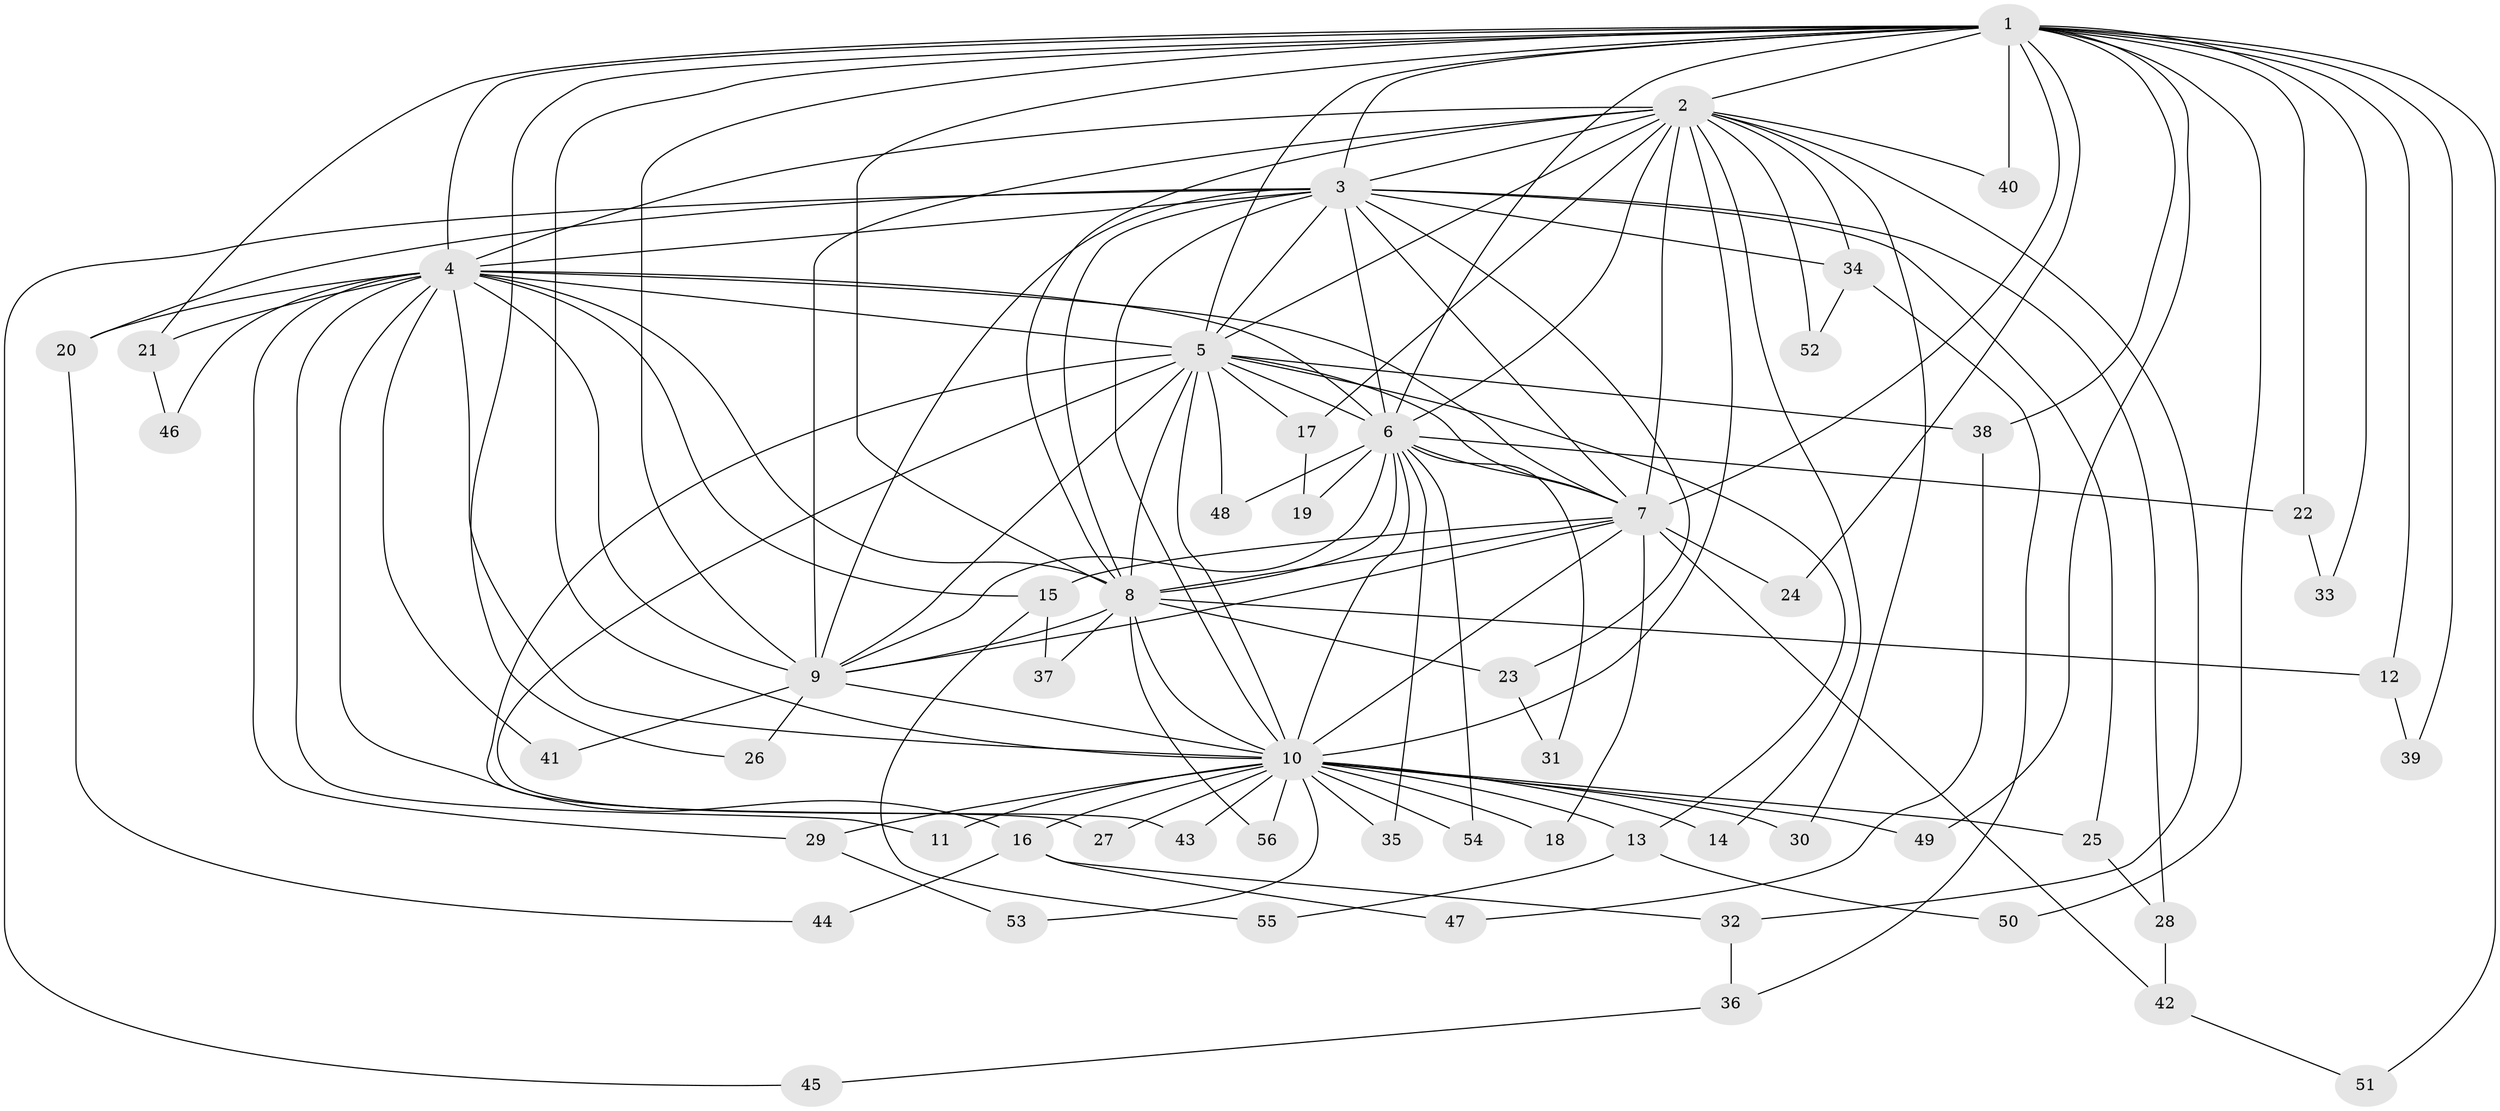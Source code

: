 // coarse degree distribution, {12: 0.03571428571428571, 9: 0.03571428571428571, 2: 0.5714285714285714, 23: 0.03571428571428571, 1: 0.25, 3: 0.03571428571428571, 4: 0.03571428571428571}
// Generated by graph-tools (version 1.1) at 2025/47/03/04/25 21:47:32]
// undirected, 56 vertices, 137 edges
graph export_dot {
graph [start="1"]
  node [color=gray90,style=filled];
  1;
  2;
  3;
  4;
  5;
  6;
  7;
  8;
  9;
  10;
  11;
  12;
  13;
  14;
  15;
  16;
  17;
  18;
  19;
  20;
  21;
  22;
  23;
  24;
  25;
  26;
  27;
  28;
  29;
  30;
  31;
  32;
  33;
  34;
  35;
  36;
  37;
  38;
  39;
  40;
  41;
  42;
  43;
  44;
  45;
  46;
  47;
  48;
  49;
  50;
  51;
  52;
  53;
  54;
  55;
  56;
  1 -- 2;
  1 -- 3;
  1 -- 4;
  1 -- 5;
  1 -- 6;
  1 -- 7;
  1 -- 8;
  1 -- 9;
  1 -- 10;
  1 -- 12;
  1 -- 21;
  1 -- 22;
  1 -- 24;
  1 -- 26;
  1 -- 33;
  1 -- 38;
  1 -- 39;
  1 -- 40;
  1 -- 49;
  1 -- 50;
  1 -- 51;
  2 -- 3;
  2 -- 4;
  2 -- 5;
  2 -- 6;
  2 -- 7;
  2 -- 8;
  2 -- 9;
  2 -- 10;
  2 -- 14;
  2 -- 17;
  2 -- 30;
  2 -- 32;
  2 -- 34;
  2 -- 40;
  2 -- 52;
  3 -- 4;
  3 -- 5;
  3 -- 6;
  3 -- 7;
  3 -- 8;
  3 -- 9;
  3 -- 10;
  3 -- 20;
  3 -- 23;
  3 -- 25;
  3 -- 28;
  3 -- 34;
  3 -- 45;
  4 -- 5;
  4 -- 6;
  4 -- 7;
  4 -- 8;
  4 -- 9;
  4 -- 10;
  4 -- 11;
  4 -- 15;
  4 -- 16;
  4 -- 20;
  4 -- 21;
  4 -- 29;
  4 -- 41;
  4 -- 46;
  5 -- 6;
  5 -- 7;
  5 -- 8;
  5 -- 9;
  5 -- 10;
  5 -- 13;
  5 -- 17;
  5 -- 27;
  5 -- 38;
  5 -- 43;
  5 -- 48;
  6 -- 7;
  6 -- 8;
  6 -- 9;
  6 -- 10;
  6 -- 19;
  6 -- 22;
  6 -- 31;
  6 -- 35;
  6 -- 48;
  6 -- 54;
  7 -- 8;
  7 -- 9;
  7 -- 10;
  7 -- 15;
  7 -- 18;
  7 -- 24;
  7 -- 42;
  8 -- 9;
  8 -- 10;
  8 -- 12;
  8 -- 23;
  8 -- 37;
  8 -- 56;
  9 -- 10;
  9 -- 26;
  9 -- 41;
  10 -- 11;
  10 -- 13;
  10 -- 14;
  10 -- 16;
  10 -- 18;
  10 -- 25;
  10 -- 27;
  10 -- 29;
  10 -- 30;
  10 -- 35;
  10 -- 43;
  10 -- 49;
  10 -- 53;
  10 -- 54;
  10 -- 56;
  12 -- 39;
  13 -- 50;
  13 -- 55;
  15 -- 37;
  15 -- 55;
  16 -- 32;
  16 -- 44;
  16 -- 47;
  17 -- 19;
  20 -- 44;
  21 -- 46;
  22 -- 33;
  23 -- 31;
  25 -- 28;
  28 -- 42;
  29 -- 53;
  32 -- 36;
  34 -- 36;
  34 -- 52;
  36 -- 45;
  38 -- 47;
  42 -- 51;
}
